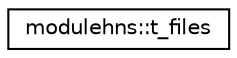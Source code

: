 digraph "Graphical Class Hierarchy"
{
 // LATEX_PDF_SIZE
  edge [fontname="Helvetica",fontsize="10",labelfontname="Helvetica",labelfontsize="10"];
  node [fontname="Helvetica",fontsize="10",shape=record];
  rankdir="LR";
  Node0 [label="modulehns::t_files",height=0.2,width=0.4,color="black", fillcolor="white", style="filled",URL="$structmodulehns_1_1t__files.html",tooltip=" "];
}

